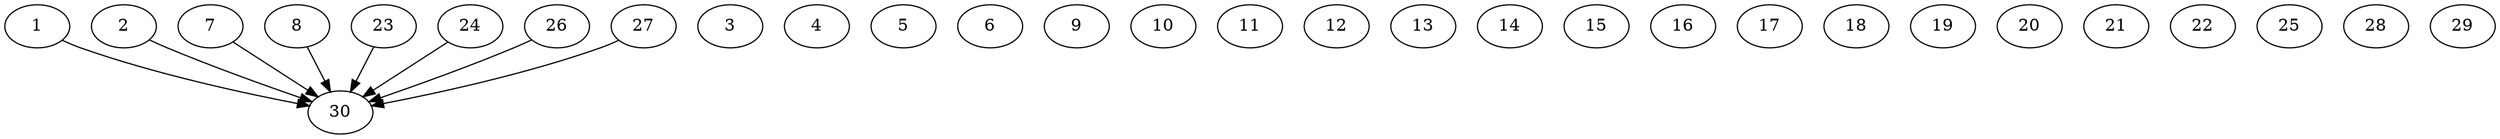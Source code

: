 // DAG automatically generated by daggen at Thu Oct  3 14:04:18 2019
// ./daggen --dot -n 30 --ccr 0.3 --fat 0.9 --regular 0.5 --density 0.6 --mindata 5242880 --maxdata 52428800 
digraph G {
  1 [size="96587093", alpha="0.02", expect_size="28976128"] 
  1 -> 30 [size ="28976128"]
  2 [size="106772480", alpha="0.04", expect_size="32031744"] 
  2 -> 30 [size ="32031744"]
  3 [size="119848960", alpha="0.14", expect_size="35954688"] 
  4 [size="167840427", alpha="0.03", expect_size="50352128"] 
  5 [size="32477867", alpha="0.10", expect_size="9743360"] 
  6 [size="28689067", alpha="0.03", expect_size="8606720"] 
  7 [size="65467733", alpha="0.17", expect_size="19640320"] 
  7 -> 30 [size ="19640320"]
  8 [size="160081920", alpha="0.14", expect_size="48024576"] 
  8 -> 30 [size ="48024576"]
  9 [size="174684160", alpha="0.12", expect_size="52405248"] 
  10 [size="173608960", alpha="0.10", expect_size="52082688"] 
  11 [size="103041707", alpha="0.14", expect_size="30912512"] 
  12 [size="122139307", alpha="0.03", expect_size="36641792"] 
  13 [size="153367893", alpha="0.15", expect_size="46010368"] 
  14 [size="102365867", alpha="0.02", expect_size="30709760"] 
  15 [size="122511360", alpha="0.07", expect_size="36753408"] 
  16 [size="47028907", alpha="0.02", expect_size="14108672"] 
  17 [size="67037867", alpha="0.08", expect_size="20111360"] 
  18 [size="41168213", alpha="0.14", expect_size="12350464"] 
  19 [size="153340587", alpha="0.10", expect_size="46002176"] 
  20 [size="87077547", alpha="0.14", expect_size="26123264"] 
  21 [size="166413653", alpha="0.08", expect_size="49924096"] 
  22 [size="121149440", alpha="0.13", expect_size="36344832"] 
  23 [size="146018987", alpha="0.11", expect_size="43805696"] 
  23 -> 30 [size ="43805696"]
  24 [size="110206293", alpha="0.09", expect_size="33061888"] 
  24 -> 30 [size ="33061888"]
  25 [size="128689493", alpha="0.08", expect_size="38606848"] 
  26 [size="24903680", alpha="0.09", expect_size="7471104"] 
  26 -> 30 [size ="7471104"]
  27 [size="38516053", alpha="0.16", expect_size="11554816"] 
  27 -> 30 [size ="11554816"]
  28 [size="97720320", alpha="0.01", expect_size="29316096"] 
  29 [size="52497067", alpha="0.06", expect_size="15749120"] 
  30 [size="128542720", alpha="0.11", expect_size="38562816"] 
}
